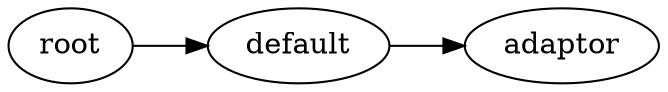 digraph default {
	graph [rankdir=LR]
	root_40 [label=root href="javascript:s=&quot;\(\)\nNone&quot;; console.log(s); alert(s);"]
	default_41 [label=default href="javascript:s=&quot;\(&#x27;default&#x27;,\)\nSpoolAdaptorRing&quot;; console.log(s); alert(s);" tooltip=SpoolAdaptorRing]
	adaptor_42 [label=adaptor href="javascript:s=&quot;\(&#x27;default&#x27;,\ &#x27;adaptor&#x27;\)\nRotateExtrude&quot;; console.log(s); alert(s);" tooltip=RotateExtrude]
	root_40 -> default_41
	default_41 -> adaptor_42
}
